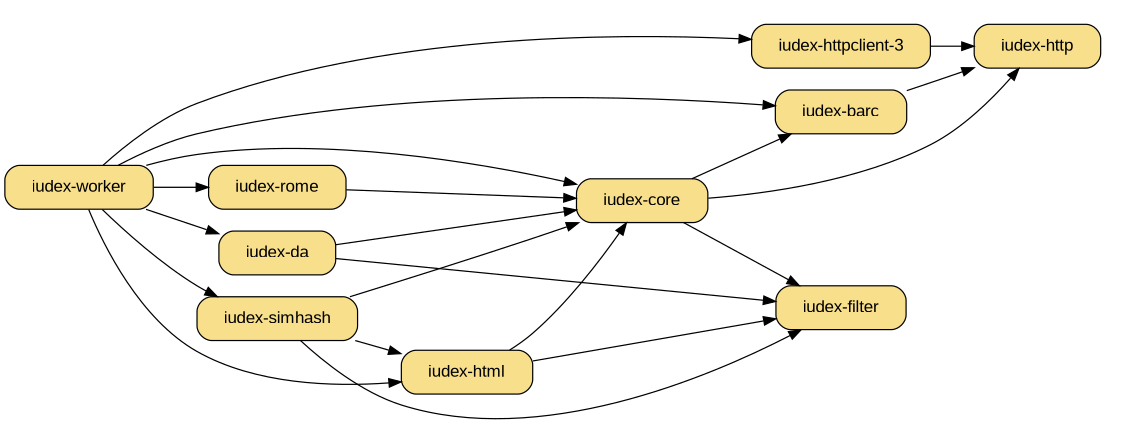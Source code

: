 digraph "iudex-gems" {
  rankdir=LR
  size="7.5,5";
  bgcolor="transparent";
  node [ shape=box, style="filled,rounded", fillcolor="#f8df8b",
         fontname="Arial",  margin="0.30,0.1" ];

#  "iudex-filter" -> "gravitext-util"
#  "iudex-da"     -> "gravitext-util"
  "iudex-da"     [ target=_parent, URL="../da.html" ];
  "iudex-da"     -> "iudex-filter"
  "iudex-da"     -> "iudex-core"

#  "iudex-core"   -> "gravitext-util"
  "iudex-core"   -> "iudex-filter"
  "iudex-core"   -> "iudex-http"
  "iudex-core"     -> "iudex-barc"

  "iudex-html";
  "iudex-simhash";

  "iudex-simhash" -> "iudex-html";
  "iudex-simhash" -> "iudex-filter";
  "iudex-simhash" -> "iudex-core";
#  "iudex-core"    -> "iudex-simhash";

  "iudex-html" -> "iudex-filter";
  "iudex-html" -> "iudex-core";

  "iudex-rome"   -> "iudex-core"

#  "iudex-sitemap" [ style="rounded,dashed" ];
#  "iudex-sitemap" [ target=_parent, URL="../sitemap.html" ];
#  "iudex-sitemap" -> "iudex-core"

#  "iudex-barc"   -> "gravitext-util"
  "iudex-barc"   -> "iudex-http"
  "iudex-barc"   [ target=_parent, URL="../barc.html" ];
#  "iudex-http"   -> "gravitext-util"

  subgraph cluster_0 {
    style=invis;
    "iudex-http"
    "iudex-httpclient-3" -> "iudex-http"

#    "iudex-httpclient-4" [ style="rounded,dashed" ];
#    "iudex-httpclient-4" -> "iudex-http"
  }

  "iudex-worker";
  "iudex-worker" -> "iudex-da"
  "iudex-worker" -> "iudex-rome"
  "iudex-worker" -> "iudex-core"
  "iudex-worker" -> "iudex-httpclient-3"
  "iudex-worker" -> "iudex-barc"
  "iudex-worker" -> "iudex-html"
  "iudex-worker" -> "iudex-simhash"

#  "iudex-publisher" [ style="rounded,dashed" ];
#  "iudex-publisher" -> "iudex-da"
#  "iudex-publisher" -> "iudex-barc"

#  "iudex-filter" -> "rjack-slf4j"
#  "iudex-filter" -> "rjack-logback"
#  "iudex-http"   -> "rjack-slf4j"
#  "iudex-barc"   -> "rjack-slf4j"
#  "iudex-core"   -> "rjack-slf4j"
#  "iudex-core"   -> "rjack-logback"
#  "iudex-da"     -> "rjack-slf4j"

#  "rjack-httpclient" -> "rjack-commons-codec";
#  "rjack-httpclient" -> "rjack-logback" [ style=dashed, label="dev" ];
#  "rjack-httpclient" -> "rjack-slf4j";

#  "rjack-slf4j"   [ group=log ];
#  "rjack-logback" [ group=log ];
#  "rjack-logback" -> "rjack-slf4j";
#  "rjack-commons-codec"   [ group=commons ];

}
